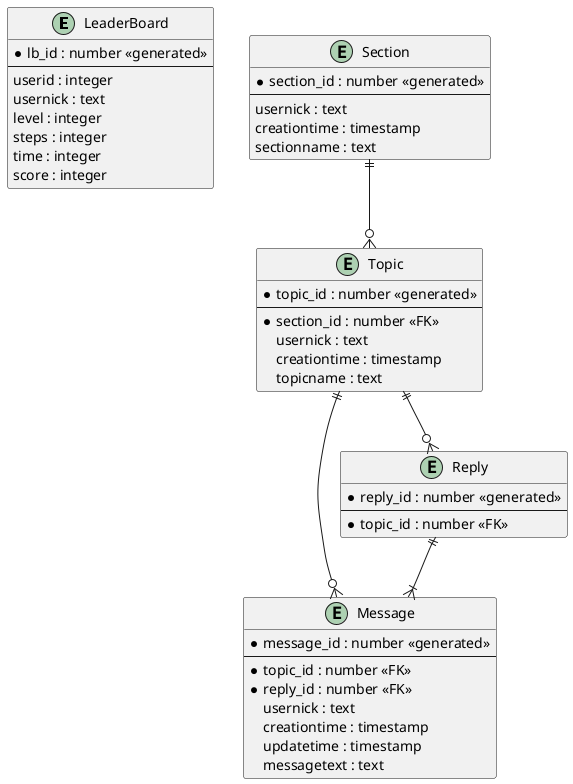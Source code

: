 @startuml
entity "LeaderBoard" as lb {
  *lb_id : number <<generated>>
  --
  userid : integer
  usernick : text
  level : integer
  steps : integer
  time : integer
  score : integer
}

entity "Section" as scn {
  *section_id : number <<generated>>
  --
  usernick : text
  creationtime : timestamp
  sectionname : text
}

entity "Topic" as tpc {
  *topic_id : number <<generated>>
  --
  *section_id : number <<FK>>
  usernick : text
  creationtime : timestamp
  topicname : text
}

entity "Message" as msg {
  *message_id : number <<generated>>
  --
  *topic_id : number <<FK>>
  *reply_id : number <<FK>>
  usernick : text
  creationtime : timestamp
  updatetime : timestamp
  messagetext : text
}

entity "Reply" as rpl {
  *reply_id : number <<generated>>
  --
  *topic_id : number <<FK>>
}

scn ||--o{ tpc
tpc ||--o{ msg
tpc ||--o{ rpl
rpl ||--|{ msg


@enduml
